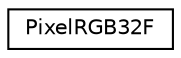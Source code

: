 digraph "Graphical Class Hierarchy"
{
  edge [fontname="Helvetica",fontsize="10",labelfontname="Helvetica",labelfontsize="10"];
  node [fontname="Helvetica",fontsize="10",shape=record];
  rankdir="LR";
  Node1 [label="PixelRGB32F",height=0.2,width=0.4,color="black", fillcolor="white", style="filled",URL="$struct_pixel_r_g_b32_f.html"];
}

